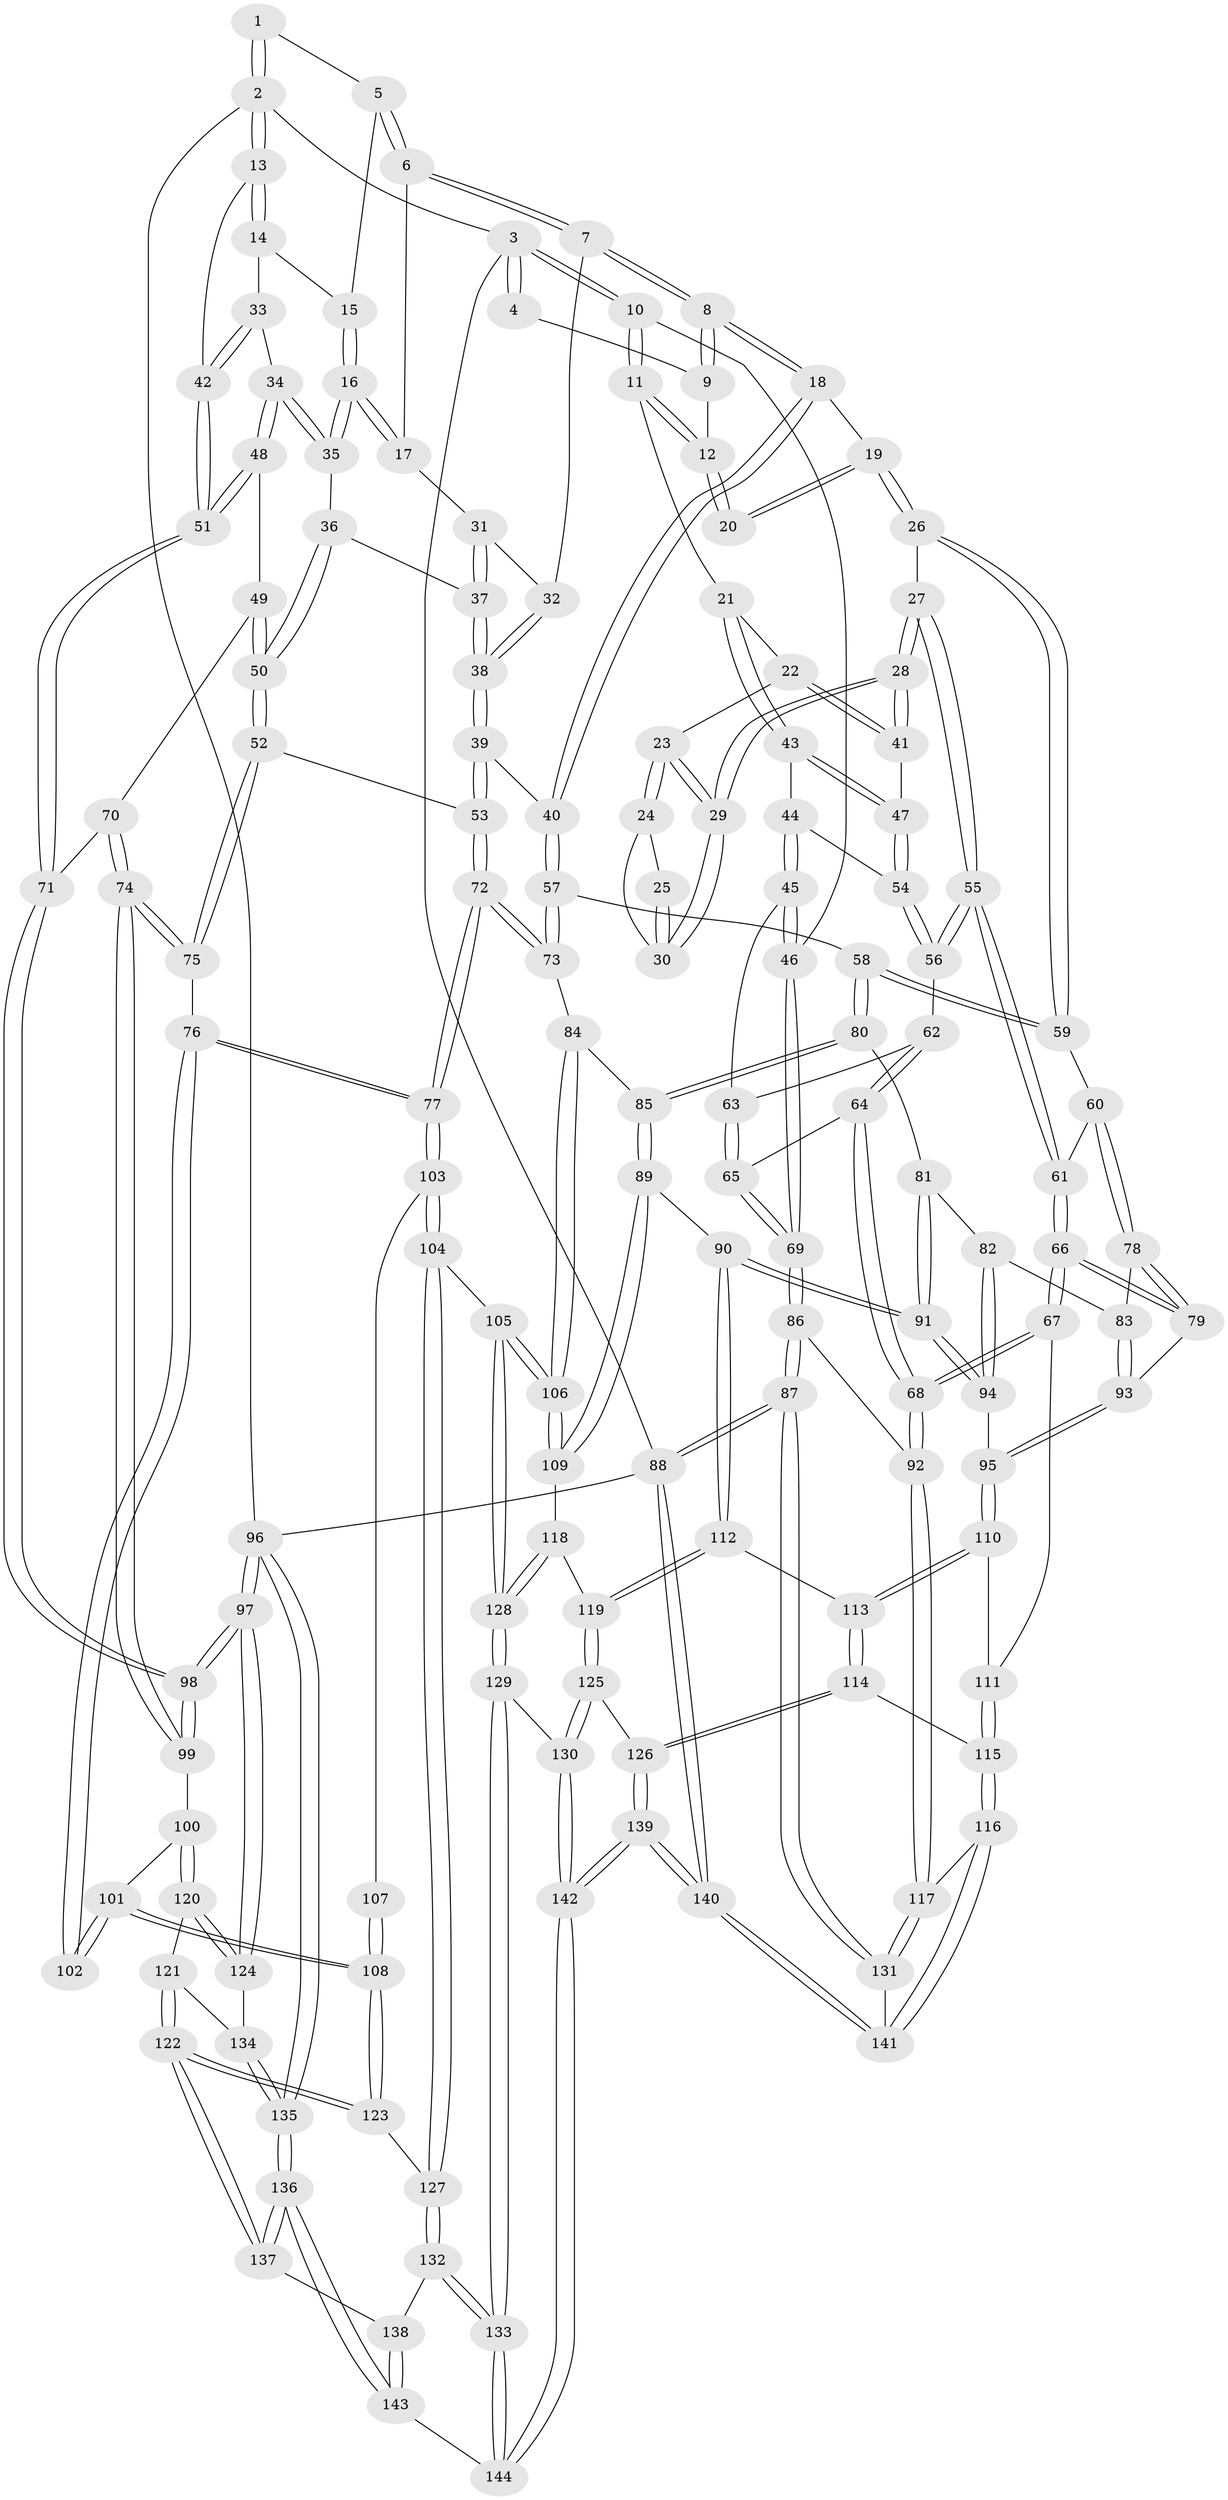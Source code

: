// coarse degree distribution, {4: 0.3157894736842105, 5: 0.22807017543859648, 6: 0.22807017543859648, 3: 0.17543859649122806, 2: 0.03508771929824561, 7: 0.017543859649122806}
// Generated by graph-tools (version 1.1) at 2025/21/03/04/25 18:21:07]
// undirected, 144 vertices, 357 edges
graph export_dot {
graph [start="1"]
  node [color=gray90,style=filled];
  1 [pos="+0.840350065680409+0"];
  2 [pos="+1+0"];
  3 [pos="+0+0"];
  4 [pos="+0.47525686747093626+0"];
  5 [pos="+0.8201364282170279+0"];
  6 [pos="+0.7479286078153187+0.08297614795754667"];
  7 [pos="+0.5674210253836728+0.19100963365466517"];
  8 [pos="+0.5606320774588416+0.19113603977816002"];
  9 [pos="+0.45444759601294743+0"];
  10 [pos="+0+0"];
  11 [pos="+0.11651647240640611+0.12492874708499205"];
  12 [pos="+0.3513775657089568+0.09620690099416922"];
  13 [pos="+1+0.01459630573070349"];
  14 [pos="+0.9477046548023382+0.20425124557296478"];
  15 [pos="+0.8986582114989206+0.14970448754739257"];
  16 [pos="+0.8201392112619446+0.25081598023614526"];
  17 [pos="+0.7620228434728517+0.1479588756587941"];
  18 [pos="+0.47352309058750136+0.2949416487768429"];
  19 [pos="+0.45951326217496496+0.29506022040185315"];
  20 [pos="+0.3633387273303891+0.15066442108443084"];
  21 [pos="+0.1467518620351351+0.1779519172524743"];
  22 [pos="+0.1593385550956117+0.1851440906460443"];
  23 [pos="+0.274991948100561+0.21376188898527407"];
  24 [pos="+0.27881351115810854+0.21321709141487433"];
  25 [pos="+0.36027564657122596+0.15463950923278882"];
  26 [pos="+0.37944188851947347+0.3362638203470487"];
  27 [pos="+0.34782976435741664+0.33160629767573696"];
  28 [pos="+0.33369999031269904+0.3245232109550195"];
  29 [pos="+0.32206870539440347+0.2774794633889009"];
  30 [pos="+0.32005887625185087+0.2199543190840485"];
  31 [pos="+0.6919632070789623+0.24933418167677876"];
  32 [pos="+0.6383251747842328+0.24660092750698656"];
  33 [pos="+0.9163454789506315+0.2575416221481855"];
  34 [pos="+0.8715552072636669+0.28557430231107067"];
  35 [pos="+0.8247921561894992+0.26676477003229876"];
  36 [pos="+0.7962394259375737+0.2876254689304078"];
  37 [pos="+0.7487582647677754+0.3096077530920469"];
  38 [pos="+0.6686895839319629+0.4243277837676987"];
  39 [pos="+0.661884584303795+0.4431081849070588"];
  40 [pos="+0.570249567894886+0.4196116693860285"];
  41 [pos="+0.3187757842341902+0.322276606143734"];
  42 [pos="+1+0.3929108628244536"];
  43 [pos="+0.1575101491825952+0.29147131440520196"];
  44 [pos="+0.15613397798065087+0.3174055885720841"];
  45 [pos="+0+0.37431487701848193"];
  46 [pos="+0+0.34554708261375316"];
  47 [pos="+0.30404482454180526+0.32657690306499987"];
  48 [pos="+0.8809232965770761+0.3102910064509738"];
  49 [pos="+0.8859930850039649+0.45815783103264335"];
  50 [pos="+0.8224678421437137+0.4910443812455327"];
  51 [pos="+1+0.4246929395705903"];
  52 [pos="+0.8124176868627496+0.497887603664935"];
  53 [pos="+0.6655996053964234+0.4481524347624106"];
  54 [pos="+0.17346718761163127+0.38710478882657007"];
  55 [pos="+0.23570096179689656+0.47063014461208197"];
  56 [pos="+0.16337651083877336+0.4362489884086922"];
  57 [pos="+0.45279603557874437+0.5289996411578297"];
  58 [pos="+0.42764635652955413+0.5361579668337662"];
  59 [pos="+0.37702357362918226+0.5221099891463638"];
  60 [pos="+0.3635944694348746+0.527151342844384"];
  61 [pos="+0.26872217745892407+0.5069221621448119"];
  62 [pos="+0.1553233974418855+0.44027917940658867"];
  63 [pos="+0.08541163950809427+0.4309320903882557"];
  64 [pos="+0.1119097595236173+0.5847704872396667"];
  65 [pos="+0.043084459368070316+0.5481957280466242"];
  66 [pos="+0.18739771363145052+0.6413776847110246"];
  67 [pos="+0.1444539852805192+0.6671892107228711"];
  68 [pos="+0.13984486657447293+0.6685510400175892"];
  69 [pos="+0+0.49414531831038855"];
  70 [pos="+1+0.4698900355575096"];
  71 [pos="+1+0.44535158701971145"];
  72 [pos="+0.621575076090184+0.6061965021730982"];
  73 [pos="+0.5601961123276392+0.6055621074902703"];
  74 [pos="+0.8995877074091506+0.6570459584101517"];
  75 [pos="+0.8199391617945644+0.56691968327973"];
  76 [pos="+0.7672072192411193+0.624150745922547"];
  77 [pos="+0.6268076937775363+0.617332631223419"];
  78 [pos="+0.340704788326534+0.5913076781812522"];
  79 [pos="+0.2023943997140225+0.6414369547007795"];
  80 [pos="+0.4390213150919999+0.6011545263582687"];
  81 [pos="+0.428521245884295+0.623986680872367"];
  82 [pos="+0.3922107262626855+0.6601060013739921"];
  83 [pos="+0.33836113436420867+0.6336507630722611"];
  84 [pos="+0.5091730866627312+0.6561296225933757"];
  85 [pos="+0.4878847489258115+0.6574162429428125"];
  86 [pos="+0+0.6253509544846907"];
  87 [pos="+0+0.8504846013213656"];
  88 [pos="+0+1"];
  89 [pos="+0.4419988037978695+0.7321704467647415"];
  90 [pos="+0.440832810814569+0.7323019991117649"];
  91 [pos="+0.4353661675589602+0.7204775262272546"];
  92 [pos="+0.13768208783287414+0.671687889918448"];
  93 [pos="+0.3208207464403184+0.6677715655765485"];
  94 [pos="+0.3938310936541362+0.6690596545389592"];
  95 [pos="+0.32906368973281536+0.7169311587592792"];
  96 [pos="+1+1"];
  97 [pos="+1+0.8255136580395456"];
  98 [pos="+1+0.6948564330149652"];
  99 [pos="+0.9082571480328496+0.6773665723254976"];
  100 [pos="+0.8875155249121289+0.715566547747658"];
  101 [pos="+0.8040787839198761+0.731648209555651"];
  102 [pos="+0.7625013724421754+0.6469445271492987"];
  103 [pos="+0.6365734536800619+0.7329959716898181"];
  104 [pos="+0.630319389291376+0.7792343259076893"];
  105 [pos="+0.5980853030120845+0.7861380973863606"];
  106 [pos="+0.5903608740873989+0.7825340570563927"];
  107 [pos="+0.7580636019822105+0.6514566935901269"];
  108 [pos="+0.7230491362194013+0.7974078281955276"];
  109 [pos="+0.5393094980718713+0.7715536470723596"];
  110 [pos="+0.32879569550066895+0.7302151819082996"];
  111 [pos="+0.29671293022654277+0.7339545019109559"];
  112 [pos="+0.3974315433466446+0.7629852401653259"];
  113 [pos="+0.358497260067564+0.7613749970080935"];
  114 [pos="+0.29998973248407057+0.8668520095793273"];
  115 [pos="+0.19874424008518846+0.8423192605597722"];
  116 [pos="+0.1668917808920286+0.8425136487565664"];
  117 [pos="+0.12357142725091083+0.7764584692040873"];
  118 [pos="+0.4388503248268252+0.8292816257942875"];
  119 [pos="+0.42071816745622775+0.8195944616978512"];
  120 [pos="+0.9020293694264362+0.798445106463676"];
  121 [pos="+0.8767447828761533+0.8539340200308939"];
  122 [pos="+0.8098068310191515+0.8796880163209944"];
  123 [pos="+0.7063014618530823+0.8136411271658047"];
  124 [pos="+1+0.8245824126926685"];
  125 [pos="+0.37134172904611296+0.8998515760598608"];
  126 [pos="+0.31130953234847614+0.8812833428977683"];
  127 [pos="+0.6850321891642547+0.813038304228251"];
  128 [pos="+0.5074816596066564+0.9133532691949742"];
  129 [pos="+0.4955242869316084+0.9549947891007016"];
  130 [pos="+0.3722272378063577+0.9006774069934647"];
  131 [pos="+0+0.8334867899363129"];
  132 [pos="+0.6749129948384879+0.8749426132753282"];
  133 [pos="+0.5341601756086424+1"];
  134 [pos="+0.8980158376918392+0.8711260022680646"];
  135 [pos="+1+1"];
  136 [pos="+0.9267390201900724+1"];
  137 [pos="+0.8097188851780568+0.8862905004238174"];
  138 [pos="+0.7192512515824517+0.9818293792896123"];
  139 [pos="+0.20454791094076372+1"];
  140 [pos="+0.11936397059335757+1"];
  141 [pos="+0.1389031225890149+0.9455184382159212"];
  142 [pos="+0.30461791195386545+1"];
  143 [pos="+0.6903750455462624+1"];
  144 [pos="+0.5365883956733047+1"];
  1 -- 2;
  1 -- 2;
  1 -- 5;
  2 -- 3;
  2 -- 13;
  2 -- 13;
  2 -- 96;
  3 -- 4;
  3 -- 4;
  3 -- 10;
  3 -- 10;
  3 -- 88;
  4 -- 9;
  5 -- 6;
  5 -- 6;
  5 -- 15;
  6 -- 7;
  6 -- 7;
  6 -- 17;
  7 -- 8;
  7 -- 8;
  7 -- 32;
  8 -- 9;
  8 -- 9;
  8 -- 18;
  8 -- 18;
  9 -- 12;
  10 -- 11;
  10 -- 11;
  10 -- 46;
  11 -- 12;
  11 -- 12;
  11 -- 21;
  12 -- 20;
  12 -- 20;
  13 -- 14;
  13 -- 14;
  13 -- 42;
  14 -- 15;
  14 -- 33;
  15 -- 16;
  15 -- 16;
  16 -- 17;
  16 -- 17;
  16 -- 35;
  16 -- 35;
  17 -- 31;
  18 -- 19;
  18 -- 40;
  18 -- 40;
  19 -- 20;
  19 -- 20;
  19 -- 26;
  19 -- 26;
  21 -- 22;
  21 -- 43;
  21 -- 43;
  22 -- 23;
  22 -- 41;
  22 -- 41;
  23 -- 24;
  23 -- 24;
  23 -- 29;
  23 -- 29;
  24 -- 25;
  24 -- 30;
  25 -- 30;
  25 -- 30;
  26 -- 27;
  26 -- 59;
  26 -- 59;
  27 -- 28;
  27 -- 28;
  27 -- 55;
  27 -- 55;
  28 -- 29;
  28 -- 29;
  28 -- 41;
  28 -- 41;
  29 -- 30;
  29 -- 30;
  31 -- 32;
  31 -- 37;
  31 -- 37;
  32 -- 38;
  32 -- 38;
  33 -- 34;
  33 -- 42;
  33 -- 42;
  34 -- 35;
  34 -- 35;
  34 -- 48;
  34 -- 48;
  35 -- 36;
  36 -- 37;
  36 -- 50;
  36 -- 50;
  37 -- 38;
  37 -- 38;
  38 -- 39;
  38 -- 39;
  39 -- 40;
  39 -- 53;
  39 -- 53;
  40 -- 57;
  40 -- 57;
  41 -- 47;
  42 -- 51;
  42 -- 51;
  43 -- 44;
  43 -- 47;
  43 -- 47;
  44 -- 45;
  44 -- 45;
  44 -- 54;
  45 -- 46;
  45 -- 46;
  45 -- 63;
  46 -- 69;
  46 -- 69;
  47 -- 54;
  47 -- 54;
  48 -- 49;
  48 -- 51;
  48 -- 51;
  49 -- 50;
  49 -- 50;
  49 -- 70;
  50 -- 52;
  50 -- 52;
  51 -- 71;
  51 -- 71;
  52 -- 53;
  52 -- 75;
  52 -- 75;
  53 -- 72;
  53 -- 72;
  54 -- 56;
  54 -- 56;
  55 -- 56;
  55 -- 56;
  55 -- 61;
  55 -- 61;
  56 -- 62;
  57 -- 58;
  57 -- 73;
  57 -- 73;
  58 -- 59;
  58 -- 59;
  58 -- 80;
  58 -- 80;
  59 -- 60;
  60 -- 61;
  60 -- 78;
  60 -- 78;
  61 -- 66;
  61 -- 66;
  62 -- 63;
  62 -- 64;
  62 -- 64;
  63 -- 65;
  63 -- 65;
  64 -- 65;
  64 -- 68;
  64 -- 68;
  65 -- 69;
  65 -- 69;
  66 -- 67;
  66 -- 67;
  66 -- 79;
  66 -- 79;
  67 -- 68;
  67 -- 68;
  67 -- 111;
  68 -- 92;
  68 -- 92;
  69 -- 86;
  69 -- 86;
  70 -- 71;
  70 -- 74;
  70 -- 74;
  71 -- 98;
  71 -- 98;
  72 -- 73;
  72 -- 73;
  72 -- 77;
  72 -- 77;
  73 -- 84;
  74 -- 75;
  74 -- 75;
  74 -- 99;
  74 -- 99;
  75 -- 76;
  76 -- 77;
  76 -- 77;
  76 -- 102;
  76 -- 102;
  77 -- 103;
  77 -- 103;
  78 -- 79;
  78 -- 79;
  78 -- 83;
  79 -- 93;
  80 -- 81;
  80 -- 85;
  80 -- 85;
  81 -- 82;
  81 -- 91;
  81 -- 91;
  82 -- 83;
  82 -- 94;
  82 -- 94;
  83 -- 93;
  83 -- 93;
  84 -- 85;
  84 -- 106;
  84 -- 106;
  85 -- 89;
  85 -- 89;
  86 -- 87;
  86 -- 87;
  86 -- 92;
  87 -- 88;
  87 -- 88;
  87 -- 131;
  87 -- 131;
  88 -- 140;
  88 -- 140;
  88 -- 96;
  89 -- 90;
  89 -- 109;
  89 -- 109;
  90 -- 91;
  90 -- 91;
  90 -- 112;
  90 -- 112;
  91 -- 94;
  91 -- 94;
  92 -- 117;
  92 -- 117;
  93 -- 95;
  93 -- 95;
  94 -- 95;
  95 -- 110;
  95 -- 110;
  96 -- 97;
  96 -- 97;
  96 -- 135;
  96 -- 135;
  97 -- 98;
  97 -- 98;
  97 -- 124;
  97 -- 124;
  98 -- 99;
  98 -- 99;
  99 -- 100;
  100 -- 101;
  100 -- 120;
  100 -- 120;
  101 -- 102;
  101 -- 102;
  101 -- 108;
  101 -- 108;
  103 -- 104;
  103 -- 104;
  103 -- 107;
  104 -- 105;
  104 -- 127;
  104 -- 127;
  105 -- 106;
  105 -- 106;
  105 -- 128;
  105 -- 128;
  106 -- 109;
  106 -- 109;
  107 -- 108;
  107 -- 108;
  108 -- 123;
  108 -- 123;
  109 -- 118;
  110 -- 111;
  110 -- 113;
  110 -- 113;
  111 -- 115;
  111 -- 115;
  112 -- 113;
  112 -- 119;
  112 -- 119;
  113 -- 114;
  113 -- 114;
  114 -- 115;
  114 -- 126;
  114 -- 126;
  115 -- 116;
  115 -- 116;
  116 -- 117;
  116 -- 141;
  116 -- 141;
  117 -- 131;
  117 -- 131;
  118 -- 119;
  118 -- 128;
  118 -- 128;
  119 -- 125;
  119 -- 125;
  120 -- 121;
  120 -- 124;
  120 -- 124;
  121 -- 122;
  121 -- 122;
  121 -- 134;
  122 -- 123;
  122 -- 123;
  122 -- 137;
  122 -- 137;
  123 -- 127;
  124 -- 134;
  125 -- 126;
  125 -- 130;
  125 -- 130;
  126 -- 139;
  126 -- 139;
  127 -- 132;
  127 -- 132;
  128 -- 129;
  128 -- 129;
  129 -- 130;
  129 -- 133;
  129 -- 133;
  130 -- 142;
  130 -- 142;
  131 -- 141;
  132 -- 133;
  132 -- 133;
  132 -- 138;
  133 -- 144;
  133 -- 144;
  134 -- 135;
  134 -- 135;
  135 -- 136;
  135 -- 136;
  136 -- 137;
  136 -- 137;
  136 -- 143;
  136 -- 143;
  137 -- 138;
  138 -- 143;
  138 -- 143;
  139 -- 140;
  139 -- 140;
  139 -- 142;
  139 -- 142;
  140 -- 141;
  140 -- 141;
  142 -- 144;
  142 -- 144;
  143 -- 144;
}
